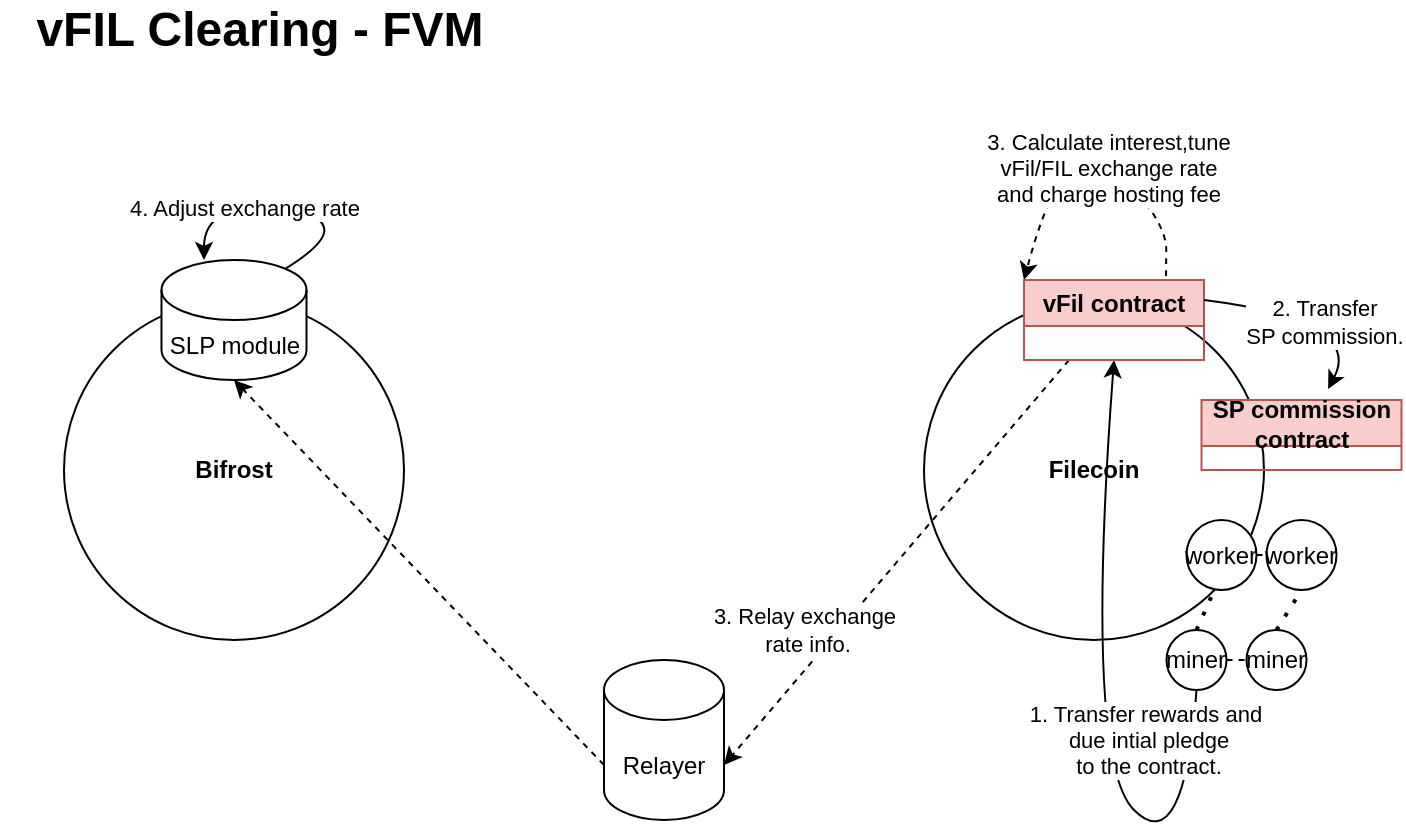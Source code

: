 <mxfile version="21.0.2" type="github">
  <diagram id="1qVJCfuYaMeoUfc-0dYW" name="Page-1">
    <mxGraphModel dx="1434" dy="771" grid="1" gridSize="10" guides="1" tooltips="1" connect="1" arrows="1" fold="1" page="1" pageScale="1" pageWidth="827" pageHeight="1169" math="0" shadow="0">
      <root>
        <mxCell id="0" />
        <mxCell id="1" parent="0" />
        <mxCell id="QOcSFR8y_e22kkafj4sU-1" value="&lt;b&gt;Bifrost&lt;/b&gt;" style="ellipse;whiteSpace=wrap;html=1;aspect=fixed;" parent="1" vertex="1">
          <mxGeometry x="120" y="210" width="170" height="170" as="geometry" />
        </mxCell>
        <mxCell id="QOcSFR8y_e22kkafj4sU-2" value="&lt;b&gt;Filecoin&lt;/b&gt;" style="ellipse;whiteSpace=wrap;html=1;aspect=fixed;" parent="1" vertex="1">
          <mxGeometry x="550" y="210" width="170" height="170" as="geometry" />
        </mxCell>
        <mxCell id="QOcSFR8y_e22kkafj4sU-10" value="worker" style="ellipse;whiteSpace=wrap;html=1;aspect=fixed;" parent="1" vertex="1">
          <mxGeometry x="681.25" y="320" width="35" height="35" as="geometry" />
        </mxCell>
        <mxCell id="QOcSFR8y_e22kkafj4sU-11" value="SLP module" style="shape=cylinder3;whiteSpace=wrap;html=1;boundedLbl=1;backgroundOutline=1;size=15;" parent="1" vertex="1">
          <mxGeometry x="168.75" y="190" width="72.5" height="60" as="geometry" />
        </mxCell>
        <mxCell id="womPOICztjm91fhaPhi_-1" value="Relayer" style="shape=cylinder3;whiteSpace=wrap;html=1;boundedLbl=1;backgroundOutline=1;size=15;" parent="1" vertex="1">
          <mxGeometry x="390" y="390" width="60" height="80" as="geometry" />
        </mxCell>
        <mxCell id="womPOICztjm91fhaPhi_-3" value="miner" style="ellipse;whiteSpace=wrap;html=1;aspect=fixed;" parent="1" vertex="1">
          <mxGeometry x="671.25" y="375" width="30" height="30" as="geometry" />
        </mxCell>
        <mxCell id="womPOICztjm91fhaPhi_-4" value="miner" style="ellipse;whiteSpace=wrap;html=1;aspect=fixed;" parent="1" vertex="1">
          <mxGeometry x="711.25" y="375" width="30" height="30" as="geometry" />
        </mxCell>
        <mxCell id="womPOICztjm91fhaPhi_-7" value="" style="endArrow=none;dashed=1;html=1;rounded=0;exitX=1;exitY=0.5;exitDx=0;exitDy=0;" parent="1" source="womPOICztjm91fhaPhi_-3" edge="1">
          <mxGeometry width="50" height="50" relative="1" as="geometry">
            <mxPoint x="701.25" y="435" as="sourcePoint" />
            <mxPoint x="711.25" y="390" as="targetPoint" />
          </mxGeometry>
        </mxCell>
        <mxCell id="womPOICztjm91fhaPhi_-11" value="" style="endArrow=classic;html=1;rounded=0;dashed=1;exitX=0.25;exitY=1;exitDx=0;exitDy=0;entryX=1;entryY=0;entryDx=0;entryDy=52.5;entryPerimeter=0;" parent="1" source="AvN2ApZVGemjF6wkjMnb-1" target="womPOICztjm91fhaPhi_-1" edge="1">
          <mxGeometry width="50" height="50" relative="1" as="geometry">
            <mxPoint x="598.75" y="245" as="sourcePoint" />
            <mxPoint x="540" y="510" as="targetPoint" />
          </mxGeometry>
        </mxCell>
        <mxCell id="yuQFEDINcLpY2eNo5cRC-11" value="3. Relay exchange&lt;br&gt;&amp;nbsp;rate info." style="edgeLabel;html=1;align=center;verticalAlign=middle;resizable=0;points=[];" parent="womPOICztjm91fhaPhi_-11" vertex="1" connectable="0">
          <mxGeometry x="0.147" y="-1" relative="1" as="geometry">
            <mxPoint x="-33" y="19" as="offset" />
          </mxGeometry>
        </mxCell>
        <mxCell id="womPOICztjm91fhaPhi_-12" value="" style="endArrow=classic;html=1;rounded=0;dashed=1;entryX=0.5;entryY=1;entryDx=0;entryDy=0;entryPerimeter=0;exitX=0;exitY=0;exitDx=0;exitDy=52.5;exitPerimeter=0;" parent="1" source="womPOICztjm91fhaPhi_-1" target="QOcSFR8y_e22kkafj4sU-11" edge="1">
          <mxGeometry width="50" height="50" relative="1" as="geometry">
            <mxPoint x="200" y="450" as="sourcePoint" />
            <mxPoint x="280" y="510" as="targetPoint" />
          </mxGeometry>
        </mxCell>
        <mxCell id="womPOICztjm91fhaPhi_-15" value="vFIL Clearing - FVM" style="text;html=1;strokeColor=none;fillColor=none;align=center;verticalAlign=middle;whiteSpace=wrap;rounded=0;fontStyle=1;fontSize=24;" parent="1" vertex="1">
          <mxGeometry x="88" y="60" width="260" height="30" as="geometry" />
        </mxCell>
        <mxCell id="yuQFEDINcLpY2eNo5cRC-3" value="worker" style="ellipse;whiteSpace=wrap;html=1;aspect=fixed;" parent="1" vertex="1">
          <mxGeometry x="721.25" y="320" width="35" height="35" as="geometry" />
        </mxCell>
        <mxCell id="yuQFEDINcLpY2eNo5cRC-4" value="" style="endArrow=none;dashed=1;html=1;rounded=0;exitX=1;exitY=0.5;exitDx=0;exitDy=0;entryX=0;entryY=0.5;entryDx=0;entryDy=0;" parent="1" source="QOcSFR8y_e22kkafj4sU-10" target="yuQFEDINcLpY2eNo5cRC-3" edge="1">
          <mxGeometry width="50" height="50" relative="1" as="geometry">
            <mxPoint x="711.25" y="495" as="sourcePoint" />
            <mxPoint x="761.25" y="445" as="targetPoint" />
          </mxGeometry>
        </mxCell>
        <mxCell id="yuQFEDINcLpY2eNo5cRC-6" value="" style="curved=1;endArrow=classic;html=1;rounded=0;exitX=0.5;exitY=1;exitDx=0;exitDy=0;entryX=0.5;entryY=1;entryDx=0;entryDy=0;" parent="1" source="womPOICztjm91fhaPhi_-3" target="AvN2ApZVGemjF6wkjMnb-1" edge="1">
          <mxGeometry width="50" height="50" relative="1" as="geometry">
            <mxPoint x="630" y="490" as="sourcePoint" />
            <mxPoint x="635" y="260" as="targetPoint" />
            <Array as="points">
              <mxPoint x="680" y="490" />
              <mxPoint x="630" y="440" />
            </Array>
          </mxGeometry>
        </mxCell>
        <mxCell id="yuQFEDINcLpY2eNo5cRC-7" value="1. Transfer rewards and&amp;nbsp;&lt;br&gt;due intial pledge&lt;br&gt;&amp;nbsp;to the contract.&amp;nbsp;" style="edgeLabel;html=1;align=center;verticalAlign=middle;resizable=0;points=[];" parent="yuQFEDINcLpY2eNo5cRC-6" vertex="1" connectable="0">
          <mxGeometry x="0.034" y="-4" relative="1" as="geometry">
            <mxPoint x="26" y="18" as="offset" />
          </mxGeometry>
        </mxCell>
        <mxCell id="yuQFEDINcLpY2eNo5cRC-13" value="" style="curved=1;endArrow=classic;html=1;rounded=0;exitX=0.855;exitY=0;exitDx=0;exitDy=4.35;exitPerimeter=0;entryX=0.293;entryY=0;entryDx=0;entryDy=0;entryPerimeter=0;" parent="1" source="QOcSFR8y_e22kkafj4sU-11" target="QOcSFR8y_e22kkafj4sU-11" edge="1">
          <mxGeometry width="50" height="50" relative="1" as="geometry">
            <mxPoint x="220" y="170" as="sourcePoint" />
            <mxPoint x="270" y="120" as="targetPoint" />
            <Array as="points">
              <mxPoint x="270" y="170" />
              <mxPoint x="190" y="160" />
            </Array>
          </mxGeometry>
        </mxCell>
        <mxCell id="yuQFEDINcLpY2eNo5cRC-14" value="4. Adjust exchange rate" style="edgeLabel;html=1;align=center;verticalAlign=middle;resizable=0;points=[];" parent="yuQFEDINcLpY2eNo5cRC-13" vertex="1" connectable="0">
          <mxGeometry x="0.359" y="1" relative="1" as="geometry">
            <mxPoint as="offset" />
          </mxGeometry>
        </mxCell>
        <mxCell id="yuQFEDINcLpY2eNo5cRC-21" value="" style="curved=1;endArrow=classic;html=1;rounded=0;dashed=1;entryX=0;entryY=0;entryDx=0;entryDy=0;" parent="1" target="AvN2ApZVGemjF6wkjMnb-1" edge="1">
          <mxGeometry width="50" height="50" relative="1" as="geometry">
            <mxPoint x="671" y="210" as="sourcePoint" />
            <mxPoint x="610.25" y="170" as="targetPoint" />
            <Array as="points">
              <mxPoint x="671" y="200" />
              <mxPoint x="671.25" y="170" />
              <mxPoint x="621.25" y="120" />
            </Array>
          </mxGeometry>
        </mxCell>
        <mxCell id="yuQFEDINcLpY2eNo5cRC-22" value="3. Calculate interest,tune &lt;br&gt;vFil/FIL exchange rate&lt;br&gt;and charge hosting fee" style="edgeLabel;html=1;align=center;verticalAlign=middle;resizable=0;points=[];" parent="yuQFEDINcLpY2eNo5cRC-21" vertex="1" connectable="0">
          <mxGeometry x="-0.176" y="2" relative="1" as="geometry">
            <mxPoint as="offset" />
          </mxGeometry>
        </mxCell>
        <mxCell id="AvN2ApZVGemjF6wkjMnb-1" value="vFil contract" style="swimlane;whiteSpace=wrap;html=1;fillColor=#f8cecc;strokeColor=#b85450;" parent="1" vertex="1">
          <mxGeometry x="600" y="200" width="90" height="40" as="geometry" />
        </mxCell>
        <mxCell id="AvN2ApZVGemjF6wkjMnb-2" value="" style="endArrow=none;dashed=1;html=1;dashPattern=1 3;strokeWidth=2;rounded=0;entryX=1;entryY=1;entryDx=0;entryDy=0;exitX=0.5;exitY=0;exitDx=0;exitDy=0;" parent="1" source="womPOICztjm91fhaPhi_-3" target="QOcSFR8y_e22kkafj4sU-2" edge="1">
          <mxGeometry width="50" height="50" relative="1" as="geometry">
            <mxPoint x="660" y="420" as="sourcePoint" />
            <mxPoint x="710" y="370" as="targetPoint" />
          </mxGeometry>
        </mxCell>
        <mxCell id="AvN2ApZVGemjF6wkjMnb-3" value="" style="endArrow=none;dashed=1;html=1;dashPattern=1 3;strokeWidth=2;rounded=0;entryX=0.5;entryY=1;entryDx=0;entryDy=0;exitX=0.5;exitY=0;exitDx=0;exitDy=0;" parent="1" source="womPOICztjm91fhaPhi_-4" target="yuQFEDINcLpY2eNo5cRC-3" edge="1">
          <mxGeometry width="50" height="50" relative="1" as="geometry">
            <mxPoint x="730" y="520" as="sourcePoint" />
            <mxPoint x="780" y="470" as="targetPoint" />
          </mxGeometry>
        </mxCell>
        <mxCell id="AvN2ApZVGemjF6wkjMnb-5" value="SP commission contract" style="swimlane;whiteSpace=wrap;html=1;fillColor=#f8cecc;strokeColor=#b85450;" parent="1" vertex="1">
          <mxGeometry x="688.75" y="260" width="100" height="35" as="geometry" />
        </mxCell>
        <mxCell id="AvN2ApZVGemjF6wkjMnb-7" value="" style="curved=1;endArrow=classic;html=1;rounded=0;exitX=1;exitY=0.25;exitDx=0;exitDy=0;entryX=0.633;entryY=-0.157;entryDx=0;entryDy=0;entryPerimeter=0;" parent="1" source="AvN2ApZVGemjF6wkjMnb-1" target="AvN2ApZVGemjF6wkjMnb-5" edge="1">
          <mxGeometry width="50" height="50" relative="1" as="geometry">
            <mxPoint x="720" y="220" as="sourcePoint" />
            <mxPoint x="770" y="170" as="targetPoint" />
            <Array as="points">
              <mxPoint x="770" y="220" />
            </Array>
          </mxGeometry>
        </mxCell>
        <mxCell id="AvN2ApZVGemjF6wkjMnb-8" value="2. Transfer &lt;br&gt;SP commission." style="edgeLabel;html=1;align=center;verticalAlign=middle;resizable=0;points=[];" parent="AvN2ApZVGemjF6wkjMnb-7" vertex="1" connectable="0">
          <mxGeometry x="-0.524" y="-2" relative="1" as="geometry">
            <mxPoint x="32" y="5" as="offset" />
          </mxGeometry>
        </mxCell>
      </root>
    </mxGraphModel>
  </diagram>
</mxfile>
